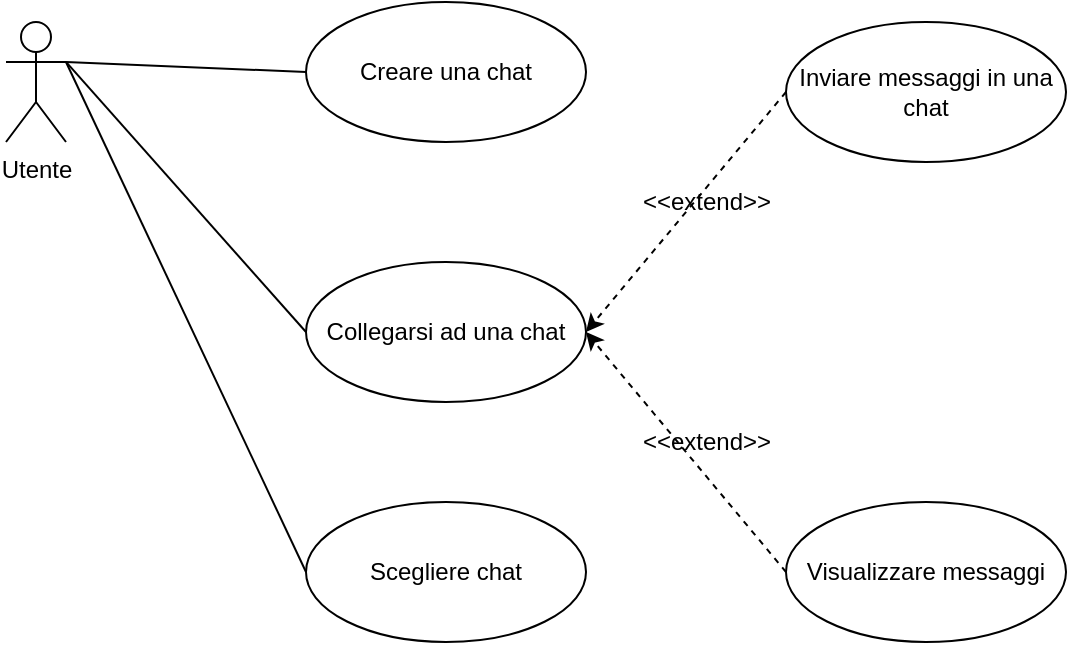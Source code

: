 <mxfile version="14.5.3" type="device"><diagram id="YyTMmgnwIB7kNwVWpNJj" name="Page-1"><mxGraphModel dx="1422" dy="762" grid="1" gridSize="10" guides="1" tooltips="1" connect="1" arrows="1" fold="1" page="1" pageScale="1" pageWidth="827" pageHeight="1169" math="0" shadow="0"><root><mxCell id="0"/><mxCell id="1" parent="0"/><mxCell id="3oKJK-59rWz5EPn-8M7M-1" value="Utente" style="shape=umlActor;verticalLabelPosition=bottom;verticalAlign=top;html=1;" vertex="1" parent="1"><mxGeometry x="90" y="320" width="30" height="60" as="geometry"/></mxCell><mxCell id="3oKJK-59rWz5EPn-8M7M-7" value="Visualizzare messaggi" style="ellipse;whiteSpace=wrap;html=1;" vertex="1" parent="1"><mxGeometry x="480" y="560" width="140" height="70" as="geometry"/></mxCell><mxCell id="3oKJK-59rWz5EPn-8M7M-8" value="Scegliere chat" style="ellipse;whiteSpace=wrap;html=1;" vertex="1" parent="1"><mxGeometry x="240" y="560" width="140" height="70" as="geometry"/></mxCell><mxCell id="3oKJK-59rWz5EPn-8M7M-9" value="Inviare messaggi in una chat" style="ellipse;whiteSpace=wrap;html=1;" vertex="1" parent="1"><mxGeometry x="480" y="320" width="140" height="70" as="geometry"/></mxCell><mxCell id="3oKJK-59rWz5EPn-8M7M-10" value="Creare una chat" style="ellipse;whiteSpace=wrap;html=1;" vertex="1" parent="1"><mxGeometry x="240" y="310" width="140" height="70" as="geometry"/></mxCell><mxCell id="3oKJK-59rWz5EPn-8M7M-11" value="Collegarsi ad una chat" style="ellipse;whiteSpace=wrap;html=1;" vertex="1" parent="1"><mxGeometry x="240" y="440" width="140" height="70" as="geometry"/></mxCell><mxCell id="3oKJK-59rWz5EPn-8M7M-12" value="" style="endArrow=classic;html=1;dashed=1;exitX=0;exitY=0.5;exitDx=0;exitDy=0;entryX=1;entryY=0.5;entryDx=0;entryDy=0;" edge="1" parent="1" source="3oKJK-59rWz5EPn-8M7M-9" target="3oKJK-59rWz5EPn-8M7M-11"><mxGeometry width="50" height="50" relative="1" as="geometry"><mxPoint x="390" y="410" as="sourcePoint"/><mxPoint x="440" y="360" as="targetPoint"/></mxGeometry></mxCell><mxCell id="3oKJK-59rWz5EPn-8M7M-13" value="" style="endArrow=classic;html=1;dashed=1;exitX=0;exitY=0.5;exitDx=0;exitDy=0;entryX=1;entryY=0.5;entryDx=0;entryDy=0;" edge="1" parent="1" source="3oKJK-59rWz5EPn-8M7M-7" target="3oKJK-59rWz5EPn-8M7M-11"><mxGeometry width="50" height="50" relative="1" as="geometry"><mxPoint x="500" y="475" as="sourcePoint"/><mxPoint x="380" y="465" as="targetPoint"/></mxGeometry></mxCell><mxCell id="3oKJK-59rWz5EPn-8M7M-14" value="&amp;lt;&amp;lt;extend&amp;gt;&amp;gt;" style="text;html=1;align=center;verticalAlign=middle;resizable=0;points=[];autosize=1;" vertex="1" parent="1"><mxGeometry x="400" y="400" width="80" height="20" as="geometry"/></mxCell><mxCell id="3oKJK-59rWz5EPn-8M7M-15" value="&amp;lt;&amp;lt;extend&amp;gt;&amp;gt;" style="text;html=1;align=center;verticalAlign=middle;resizable=0;points=[];autosize=1;" vertex="1" parent="1"><mxGeometry x="400" y="520" width="80" height="20" as="geometry"/></mxCell><mxCell id="3oKJK-59rWz5EPn-8M7M-17" value="" style="endArrow=none;html=1;exitX=1;exitY=0.333;exitDx=0;exitDy=0;exitPerimeter=0;entryX=0;entryY=0.5;entryDx=0;entryDy=0;" edge="1" parent="1" source="3oKJK-59rWz5EPn-8M7M-1" target="3oKJK-59rWz5EPn-8M7M-10"><mxGeometry width="50" height="50" relative="1" as="geometry"><mxPoint x="390" y="410" as="sourcePoint"/><mxPoint x="440" y="360" as="targetPoint"/></mxGeometry></mxCell><mxCell id="3oKJK-59rWz5EPn-8M7M-18" value="" style="endArrow=none;html=1;entryX=1;entryY=0.333;entryDx=0;entryDy=0;entryPerimeter=0;exitX=0;exitY=0.5;exitDx=0;exitDy=0;" edge="1" parent="1" source="3oKJK-59rWz5EPn-8M7M-8" target="3oKJK-59rWz5EPn-8M7M-1"><mxGeometry width="50" height="50" relative="1" as="geometry"><mxPoint x="390" y="410" as="sourcePoint"/><mxPoint x="440" y="360" as="targetPoint"/></mxGeometry></mxCell><mxCell id="3oKJK-59rWz5EPn-8M7M-21" value="" style="endArrow=none;html=1;exitX=1;exitY=0.333;exitDx=0;exitDy=0;exitPerimeter=0;entryX=0;entryY=0.5;entryDx=0;entryDy=0;" edge="1" parent="1" source="3oKJK-59rWz5EPn-8M7M-1" target="3oKJK-59rWz5EPn-8M7M-11"><mxGeometry width="50" height="50" relative="1" as="geometry"><mxPoint x="390" y="410" as="sourcePoint"/><mxPoint x="440" y="360" as="targetPoint"/></mxGeometry></mxCell></root></mxGraphModel></diagram></mxfile>